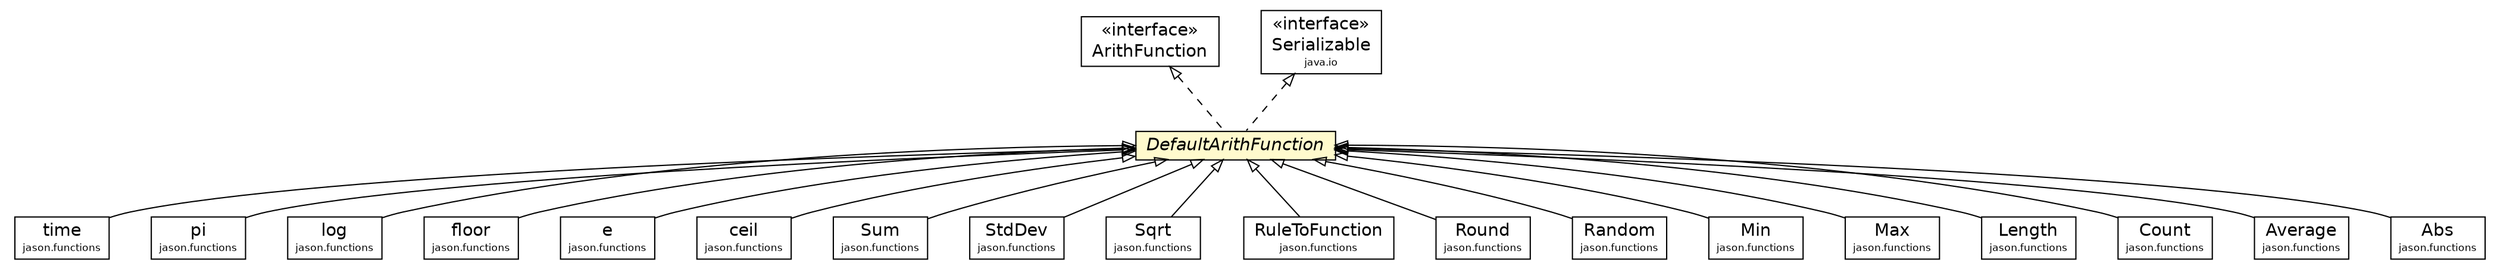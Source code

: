 #!/usr/local/bin/dot
#
# Class diagram 
# Generated by UMLGraph version 5.1 (http://www.umlgraph.org/)
#

digraph G {
	edge [fontname="Helvetica",fontsize=10,labelfontname="Helvetica",labelfontsize=10];
	node [fontname="Helvetica",fontsize=10,shape=plaintext];
	nodesep=0.25;
	ranksep=0.5;
	// jason.asSemantics.DefaultArithFunction
	c10935 [label=<<table title="jason.asSemantics.DefaultArithFunction" border="0" cellborder="1" cellspacing="0" cellpadding="2" port="p" bgcolor="lemonChiffon" href="./DefaultArithFunction.html">
		<tr><td><table border="0" cellspacing="0" cellpadding="1">
<tr><td align="center" balign="center"><font face="Helvetica-Oblique"> DefaultArithFunction </font></td></tr>
		</table></td></tr>
		</table>>, fontname="Helvetica", fontcolor="black", fontsize=14.0];
	// jason.asSemantics.ArithFunction
	c10939 [label=<<table title="jason.asSemantics.ArithFunction" border="0" cellborder="1" cellspacing="0" cellpadding="2" port="p" href="./ArithFunction.html">
		<tr><td><table border="0" cellspacing="0" cellpadding="1">
<tr><td align="center" balign="center"> &#171;interface&#187; </td></tr>
<tr><td align="center" balign="center"> ArithFunction </td></tr>
		</table></td></tr>
		</table>>, fontname="Helvetica", fontcolor="black", fontsize=14.0];
	// jason.functions.time
	c11017 [label=<<table title="jason.functions.time" border="0" cellborder="1" cellspacing="0" cellpadding="2" port="p" href="../functions/time.html">
		<tr><td><table border="0" cellspacing="0" cellpadding="1">
<tr><td align="center" balign="center"> time </td></tr>
<tr><td align="center" balign="center"><font point-size="8.0"> jason.functions </font></td></tr>
		</table></td></tr>
		</table>>, fontname="Helvetica", fontcolor="black", fontsize=14.0];
	// jason.functions.pi
	c11018 [label=<<table title="jason.functions.pi" border="0" cellborder="1" cellspacing="0" cellpadding="2" port="p" href="../functions/pi.html">
		<tr><td><table border="0" cellspacing="0" cellpadding="1">
<tr><td align="center" balign="center"> pi </td></tr>
<tr><td align="center" balign="center"><font point-size="8.0"> jason.functions </font></td></tr>
		</table></td></tr>
		</table>>, fontname="Helvetica", fontcolor="black", fontsize=14.0];
	// jason.functions.log
	c11019 [label=<<table title="jason.functions.log" border="0" cellborder="1" cellspacing="0" cellpadding="2" port="p" href="../functions/log.html">
		<tr><td><table border="0" cellspacing="0" cellpadding="1">
<tr><td align="center" balign="center"> log </td></tr>
<tr><td align="center" balign="center"><font point-size="8.0"> jason.functions </font></td></tr>
		</table></td></tr>
		</table>>, fontname="Helvetica", fontcolor="black", fontsize=14.0];
	// jason.functions.floor
	c11020 [label=<<table title="jason.functions.floor" border="0" cellborder="1" cellspacing="0" cellpadding="2" port="p" href="../functions/floor.html">
		<tr><td><table border="0" cellspacing="0" cellpadding="1">
<tr><td align="center" balign="center"> floor </td></tr>
<tr><td align="center" balign="center"><font point-size="8.0"> jason.functions </font></td></tr>
		</table></td></tr>
		</table>>, fontname="Helvetica", fontcolor="black", fontsize=14.0];
	// jason.functions.e
	c11021 [label=<<table title="jason.functions.e" border="0" cellborder="1" cellspacing="0" cellpadding="2" port="p" href="../functions/e.html">
		<tr><td><table border="0" cellspacing="0" cellpadding="1">
<tr><td align="center" balign="center"> e </td></tr>
<tr><td align="center" balign="center"><font point-size="8.0"> jason.functions </font></td></tr>
		</table></td></tr>
		</table>>, fontname="Helvetica", fontcolor="black", fontsize=14.0];
	// jason.functions.ceil
	c11022 [label=<<table title="jason.functions.ceil" border="0" cellborder="1" cellspacing="0" cellpadding="2" port="p" href="../functions/ceil.html">
		<tr><td><table border="0" cellspacing="0" cellpadding="1">
<tr><td align="center" balign="center"> ceil </td></tr>
<tr><td align="center" balign="center"><font point-size="8.0"> jason.functions </font></td></tr>
		</table></td></tr>
		</table>>, fontname="Helvetica", fontcolor="black", fontsize=14.0];
	// jason.functions.Sum
	c11023 [label=<<table title="jason.functions.Sum" border="0" cellborder="1" cellspacing="0" cellpadding="2" port="p" href="../functions/Sum.html">
		<tr><td><table border="0" cellspacing="0" cellpadding="1">
<tr><td align="center" balign="center"> Sum </td></tr>
<tr><td align="center" balign="center"><font point-size="8.0"> jason.functions </font></td></tr>
		</table></td></tr>
		</table>>, fontname="Helvetica", fontcolor="black", fontsize=14.0];
	// jason.functions.StdDev
	c11024 [label=<<table title="jason.functions.StdDev" border="0" cellborder="1" cellspacing="0" cellpadding="2" port="p" href="../functions/StdDev.html">
		<tr><td><table border="0" cellspacing="0" cellpadding="1">
<tr><td align="center" balign="center"> StdDev </td></tr>
<tr><td align="center" balign="center"><font point-size="8.0"> jason.functions </font></td></tr>
		</table></td></tr>
		</table>>, fontname="Helvetica", fontcolor="black", fontsize=14.0];
	// jason.functions.Sqrt
	c11025 [label=<<table title="jason.functions.Sqrt" border="0" cellborder="1" cellspacing="0" cellpadding="2" port="p" href="../functions/Sqrt.html">
		<tr><td><table border="0" cellspacing="0" cellpadding="1">
<tr><td align="center" balign="center"> Sqrt </td></tr>
<tr><td align="center" balign="center"><font point-size="8.0"> jason.functions </font></td></tr>
		</table></td></tr>
		</table>>, fontname="Helvetica", fontcolor="black", fontsize=14.0];
	// jason.functions.RuleToFunction
	c11026 [label=<<table title="jason.functions.RuleToFunction" border="0" cellborder="1" cellspacing="0" cellpadding="2" port="p" href="../functions/RuleToFunction.html">
		<tr><td><table border="0" cellspacing="0" cellpadding="1">
<tr><td align="center" balign="center"> RuleToFunction </td></tr>
<tr><td align="center" balign="center"><font point-size="8.0"> jason.functions </font></td></tr>
		</table></td></tr>
		</table>>, fontname="Helvetica", fontcolor="black", fontsize=14.0];
	// jason.functions.Round
	c11027 [label=<<table title="jason.functions.Round" border="0" cellborder="1" cellspacing="0" cellpadding="2" port="p" href="../functions/Round.html">
		<tr><td><table border="0" cellspacing="0" cellpadding="1">
<tr><td align="center" balign="center"> Round </td></tr>
<tr><td align="center" balign="center"><font point-size="8.0"> jason.functions </font></td></tr>
		</table></td></tr>
		</table>>, fontname="Helvetica", fontcolor="black", fontsize=14.0];
	// jason.functions.Random
	c11028 [label=<<table title="jason.functions.Random" border="0" cellborder="1" cellspacing="0" cellpadding="2" port="p" href="../functions/Random.html">
		<tr><td><table border="0" cellspacing="0" cellpadding="1">
<tr><td align="center" balign="center"> Random </td></tr>
<tr><td align="center" balign="center"><font point-size="8.0"> jason.functions </font></td></tr>
		</table></td></tr>
		</table>>, fontname="Helvetica", fontcolor="black", fontsize=14.0];
	// jason.functions.Min
	c11029 [label=<<table title="jason.functions.Min" border="0" cellborder="1" cellspacing="0" cellpadding="2" port="p" href="../functions/Min.html">
		<tr><td><table border="0" cellspacing="0" cellpadding="1">
<tr><td align="center" balign="center"> Min </td></tr>
<tr><td align="center" balign="center"><font point-size="8.0"> jason.functions </font></td></tr>
		</table></td></tr>
		</table>>, fontname="Helvetica", fontcolor="black", fontsize=14.0];
	// jason.functions.Max
	c11030 [label=<<table title="jason.functions.Max" border="0" cellborder="1" cellspacing="0" cellpadding="2" port="p" href="../functions/Max.html">
		<tr><td><table border="0" cellspacing="0" cellpadding="1">
<tr><td align="center" balign="center"> Max </td></tr>
<tr><td align="center" balign="center"><font point-size="8.0"> jason.functions </font></td></tr>
		</table></td></tr>
		</table>>, fontname="Helvetica", fontcolor="black", fontsize=14.0];
	// jason.functions.Length
	c11031 [label=<<table title="jason.functions.Length" border="0" cellborder="1" cellspacing="0" cellpadding="2" port="p" href="../functions/Length.html">
		<tr><td><table border="0" cellspacing="0" cellpadding="1">
<tr><td align="center" balign="center"> Length </td></tr>
<tr><td align="center" balign="center"><font point-size="8.0"> jason.functions </font></td></tr>
		</table></td></tr>
		</table>>, fontname="Helvetica", fontcolor="black", fontsize=14.0];
	// jason.functions.Count
	c11032 [label=<<table title="jason.functions.Count" border="0" cellborder="1" cellspacing="0" cellpadding="2" port="p" href="../functions/Count.html">
		<tr><td><table border="0" cellspacing="0" cellpadding="1">
<tr><td align="center" balign="center"> Count </td></tr>
<tr><td align="center" balign="center"><font point-size="8.0"> jason.functions </font></td></tr>
		</table></td></tr>
		</table>>, fontname="Helvetica", fontcolor="black", fontsize=14.0];
	// jason.functions.Average
	c11033 [label=<<table title="jason.functions.Average" border="0" cellborder="1" cellspacing="0" cellpadding="2" port="p" href="../functions/Average.html">
		<tr><td><table border="0" cellspacing="0" cellpadding="1">
<tr><td align="center" balign="center"> Average </td></tr>
<tr><td align="center" balign="center"><font point-size="8.0"> jason.functions </font></td></tr>
		</table></td></tr>
		</table>>, fontname="Helvetica", fontcolor="black", fontsize=14.0];
	// jason.functions.Abs
	c11034 [label=<<table title="jason.functions.Abs" border="0" cellborder="1" cellspacing="0" cellpadding="2" port="p" href="../functions/Abs.html">
		<tr><td><table border="0" cellspacing="0" cellpadding="1">
<tr><td align="center" balign="center"> Abs </td></tr>
<tr><td align="center" balign="center"><font point-size="8.0"> jason.functions </font></td></tr>
		</table></td></tr>
		</table>>, fontname="Helvetica", fontcolor="black", fontsize=14.0];
	//jason.asSemantics.DefaultArithFunction implements jason.asSemantics.ArithFunction
	c10939:p -> c10935:p [dir=back,arrowtail=empty,style=dashed];
	//jason.asSemantics.DefaultArithFunction implements java.io.Serializable
	c11166:p -> c10935:p [dir=back,arrowtail=empty,style=dashed];
	//jason.functions.time extends jason.asSemantics.DefaultArithFunction
	c10935:p -> c11017:p [dir=back,arrowtail=empty];
	//jason.functions.pi extends jason.asSemantics.DefaultArithFunction
	c10935:p -> c11018:p [dir=back,arrowtail=empty];
	//jason.functions.log extends jason.asSemantics.DefaultArithFunction
	c10935:p -> c11019:p [dir=back,arrowtail=empty];
	//jason.functions.floor extends jason.asSemantics.DefaultArithFunction
	c10935:p -> c11020:p [dir=back,arrowtail=empty];
	//jason.functions.e extends jason.asSemantics.DefaultArithFunction
	c10935:p -> c11021:p [dir=back,arrowtail=empty];
	//jason.functions.ceil extends jason.asSemantics.DefaultArithFunction
	c10935:p -> c11022:p [dir=back,arrowtail=empty];
	//jason.functions.Sum extends jason.asSemantics.DefaultArithFunction
	c10935:p -> c11023:p [dir=back,arrowtail=empty];
	//jason.functions.StdDev extends jason.asSemantics.DefaultArithFunction
	c10935:p -> c11024:p [dir=back,arrowtail=empty];
	//jason.functions.Sqrt extends jason.asSemantics.DefaultArithFunction
	c10935:p -> c11025:p [dir=back,arrowtail=empty];
	//jason.functions.RuleToFunction extends jason.asSemantics.DefaultArithFunction
	c10935:p -> c11026:p [dir=back,arrowtail=empty];
	//jason.functions.Round extends jason.asSemantics.DefaultArithFunction
	c10935:p -> c11027:p [dir=back,arrowtail=empty];
	//jason.functions.Random extends jason.asSemantics.DefaultArithFunction
	c10935:p -> c11028:p [dir=back,arrowtail=empty];
	//jason.functions.Min extends jason.asSemantics.DefaultArithFunction
	c10935:p -> c11029:p [dir=back,arrowtail=empty];
	//jason.functions.Max extends jason.asSemantics.DefaultArithFunction
	c10935:p -> c11030:p [dir=back,arrowtail=empty];
	//jason.functions.Length extends jason.asSemantics.DefaultArithFunction
	c10935:p -> c11031:p [dir=back,arrowtail=empty];
	//jason.functions.Count extends jason.asSemantics.DefaultArithFunction
	c10935:p -> c11032:p [dir=back,arrowtail=empty];
	//jason.functions.Average extends jason.asSemantics.DefaultArithFunction
	c10935:p -> c11033:p [dir=back,arrowtail=empty];
	//jason.functions.Abs extends jason.asSemantics.DefaultArithFunction
	c10935:p -> c11034:p [dir=back,arrowtail=empty];
	// java.io.Serializable
	c11166 [label=<<table title="java.io.Serializable" border="0" cellborder="1" cellspacing="0" cellpadding="2" port="p" href="http://java.sun.com/j2se/1.4.2/docs/api/java/io/Serializable.html">
		<tr><td><table border="0" cellspacing="0" cellpadding="1">
<tr><td align="center" balign="center"> &#171;interface&#187; </td></tr>
<tr><td align="center" balign="center"> Serializable </td></tr>
<tr><td align="center" balign="center"><font point-size="8.0"> java.io </font></td></tr>
		</table></td></tr>
		</table>>, fontname="Helvetica", fontcolor="black", fontsize=14.0];
}

